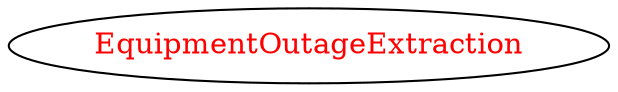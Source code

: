 digraph dependencyGraph {
 concentrate=true;
 ranksep="2.0";
 rankdir="LR"; 
 splines="ortho";
"EquipmentOutageExtraction" [fontcolor="red"];
}